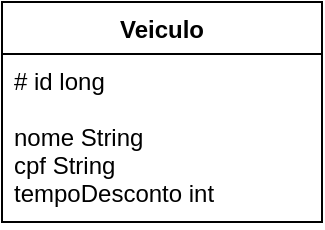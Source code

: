 <mxfile version="20.8.18" type="github">
  <diagram name="Página-1" id="_aPg7-1qgv8ASUU3-PLF">
    <mxGraphModel dx="880" dy="476" grid="1" gridSize="10" guides="1" tooltips="1" connect="1" arrows="1" fold="1" page="1" pageScale="1" pageWidth="827" pageHeight="1169" math="0" shadow="0">
      <root>
        <mxCell id="0" />
        <mxCell id="1" parent="0" />
        <mxCell id="m84yK4jRU7NXrSRqKDnK-1" value="Veiculo" style="swimlane;fontStyle=1;align=center;verticalAlign=top;childLayout=stackLayout;horizontal=1;startSize=26;horizontalStack=0;resizeParent=1;resizeParentMax=0;resizeLast=0;collapsible=1;marginBottom=0;" parent="1" vertex="1">
          <mxGeometry x="330" y="200" width="160" height="110" as="geometry" />
        </mxCell>
        <mxCell id="m84yK4jRU7NXrSRqKDnK-2" value="# id long&#xa;&#xa;nome String&#xa;cpf String&#xa;tempoDesconto int" style="text;strokeColor=none;fillColor=none;align=left;verticalAlign=top;spacingLeft=4;spacingRight=4;overflow=hidden;rotatable=0;points=[[0,0.5],[1,0.5]];portConstraint=eastwest;" parent="m84yK4jRU7NXrSRqKDnK-1" vertex="1">
          <mxGeometry y="26" width="160" height="84" as="geometry" />
        </mxCell>
      </root>
    </mxGraphModel>
  </diagram>
</mxfile>
